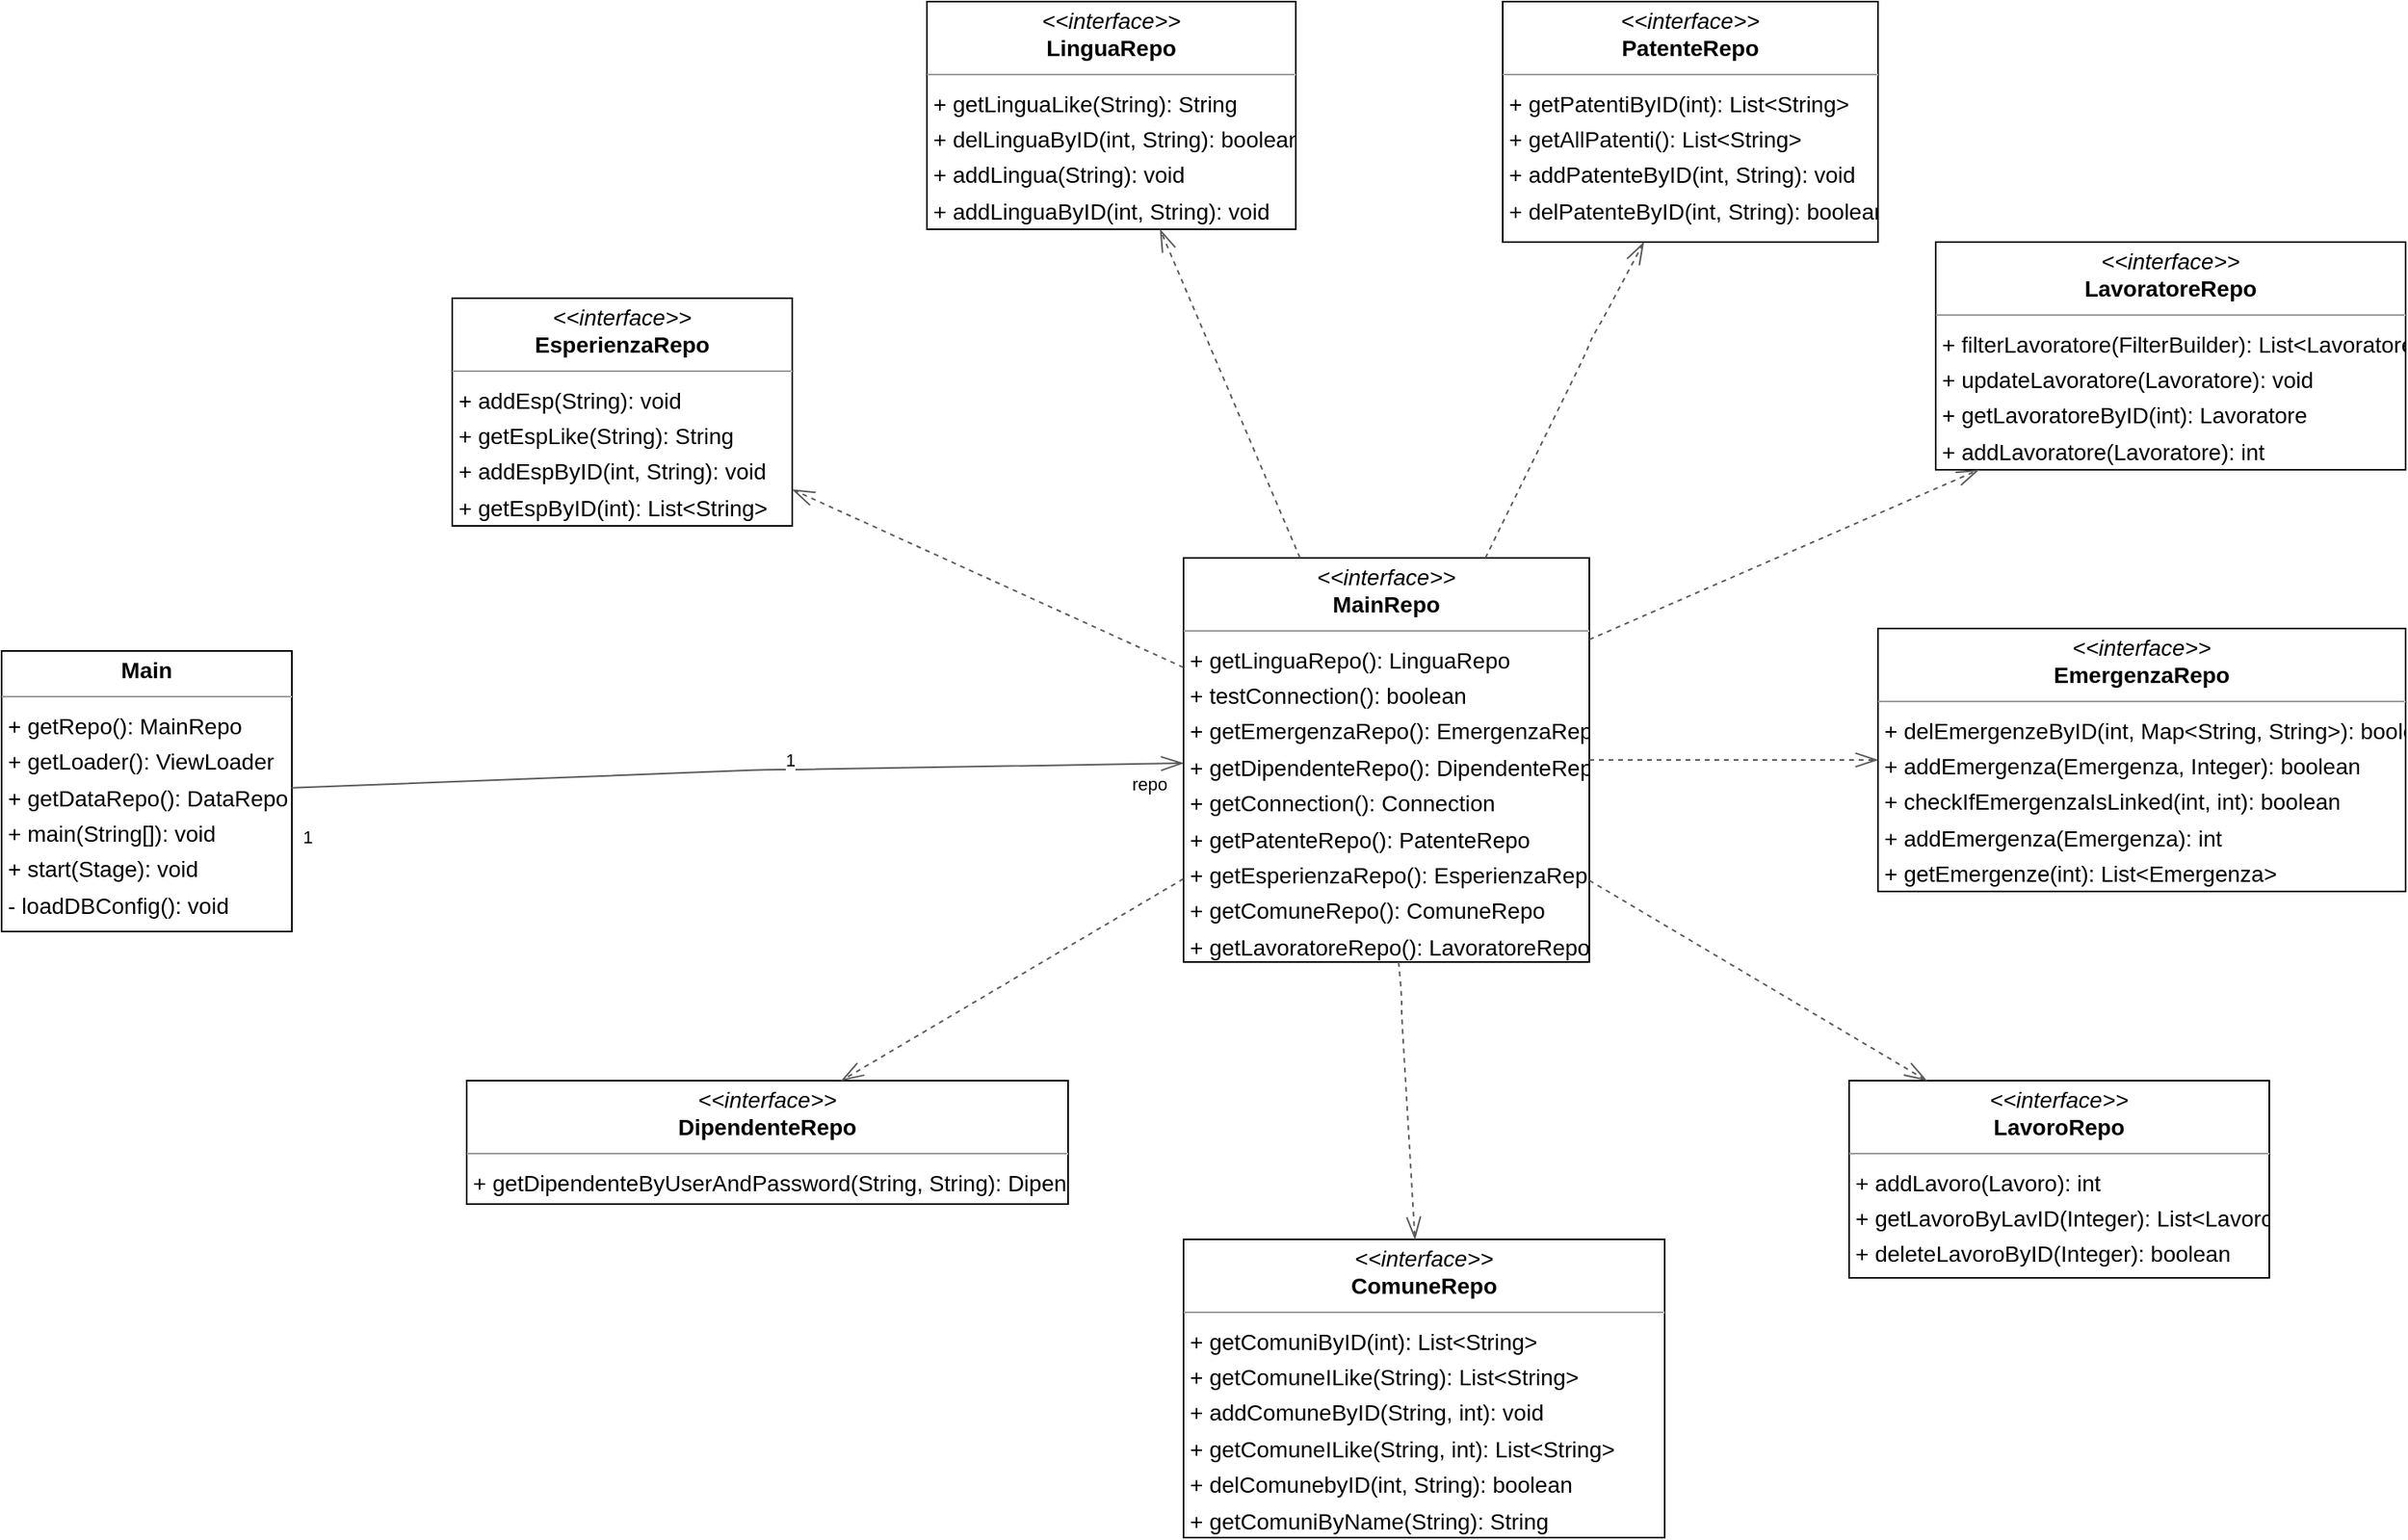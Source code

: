 <mxfile version="18.1.3"><diagram id="scVMbam9_iBP-ZLPpU_f" name="Page-1"><mxGraphModel dx="1268" dy="868" grid="1" gridSize="10" guides="1" tooltips="1" connect="1" arrows="1" fold="1" page="0" pageScale="1" pageWidth="850" pageHeight="1100" background="none" math="0" shadow="0"><root><mxCell id="0"/><mxCell id="1" parent="0"/><mxCell id="node0" value="&lt;p style=&quot;margin:0px;margin-top:4px;text-align:center;&quot;&gt;&lt;i&gt;&amp;lt;&amp;lt;interface&amp;gt;&amp;gt;&lt;/i&gt;&lt;br/&gt;&lt;b&gt;ComuneRepo&lt;/b&gt;&lt;/p&gt;&lt;hr size=&quot;1&quot;/&gt;&lt;p style=&quot;margin:0 0 0 4px;line-height:1.6;&quot;&gt;+ getComuniByID(int): List&amp;lt;String&amp;gt;&lt;br/&gt;+ getComuneILike(String): List&amp;lt;String&amp;gt;&lt;br/&gt;+ addComuneByID(String, int): void&lt;br/&gt;+ getComuneILike(String, int): List&amp;lt;String&amp;gt;&lt;br/&gt;+ delComunebyID(int, String): boolean&lt;br/&gt;+ getComuniByName(String): String&lt;br/&gt;+ getAllComuni(PreparedStatement): List&amp;lt;String&amp;gt;&lt;/p&gt;" style="verticalAlign=top;align=left;overflow=fill;fontSize=14;fontFamily=Helvetica;html=1;rounded=0;shadow=0;comic=0;labelBackgroundColor=none;strokeWidth=1;" parent="1" vertex="1"><mxGeometry x="446" y="622" width="300" height="186" as="geometry"/></mxCell><mxCell id="node2" value="&lt;p style=&quot;margin:0px;margin-top:4px;text-align:center;&quot;&gt;&lt;i&gt;&amp;lt;&amp;lt;interface&amp;gt;&amp;gt;&lt;/i&gt;&lt;br/&gt;&lt;b&gt;DipendenteRepo&lt;/b&gt;&lt;/p&gt;&lt;hr size=&quot;1&quot;/&gt;&lt;p style=&quot;margin:0 0 0 4px;line-height:1.6;&quot;&gt;+ getDipendenteByUserAndPassword(String, String): Dipendente&lt;/p&gt;" style="verticalAlign=top;align=left;overflow=fill;fontSize=14;fontFamily=Helvetica;html=1;rounded=0;shadow=0;comic=0;labelBackgroundColor=none;strokeWidth=1;" parent="1" vertex="1"><mxGeometry x="-1" y="523" width="375" height="77" as="geometry"/></mxCell><mxCell id="node4" value="&lt;p style=&quot;margin:0px;margin-top:4px;text-align:center;&quot;&gt;&lt;i&gt;&amp;lt;&amp;lt;interface&amp;gt;&amp;gt;&lt;/i&gt;&lt;br/&gt;&lt;b&gt;EmergenzaRepo&lt;/b&gt;&lt;/p&gt;&lt;hr size=&quot;1&quot;/&gt;&lt;p style=&quot;margin:0 0 0 4px;line-height:1.6;&quot;&gt;+ delEmergenzeByID(int, Map&amp;lt;String, String&amp;gt;): boolean&lt;br/&gt;+ addEmergenza(Emergenza, Integer): boolean&lt;br/&gt;+ checkIfEmergenzaIsLinked(int, int): boolean&lt;br/&gt;+ addEmergenza(Emergenza): int&lt;br/&gt;+ getEmergenze(int): List&amp;lt;Emergenza&amp;gt;&lt;br/&gt;+ getEmergenzeIDByValues(Map&amp;lt;String, String&amp;gt;): int&lt;/p&gt;" style="verticalAlign=top;align=left;overflow=fill;fontSize=14;fontFamily=Helvetica;html=1;rounded=0;shadow=0;comic=0;labelBackgroundColor=none;strokeWidth=1;" parent="1" vertex="1"><mxGeometry x="879" y="241" width="329" height="164" as="geometry"/></mxCell><mxCell id="node5" value="&lt;p style=&quot;margin:0px;margin-top:4px;text-align:center;&quot;&gt;&lt;i&gt;&amp;lt;&amp;lt;interface&amp;gt;&amp;gt;&lt;/i&gt;&lt;br/&gt;&lt;b&gt;EsperienzaRepo&lt;/b&gt;&lt;/p&gt;&lt;hr size=&quot;1&quot;/&gt;&lt;p style=&quot;margin:0 0 0 4px;line-height:1.6;&quot;&gt;+ addEsp(String): void&lt;br/&gt;+ getEspLike(String): String&lt;br/&gt;+ addEspByID(int, String): void&lt;br/&gt;+ getEspByID(int): List&amp;lt;String&amp;gt;&lt;br/&gt;+ delEspByID(int, String): boolean&lt;/p&gt;" style="verticalAlign=top;align=left;overflow=fill;fontSize=14;fontFamily=Helvetica;html=1;rounded=0;shadow=0;comic=0;labelBackgroundColor=none;strokeWidth=1;" parent="1" vertex="1"><mxGeometry x="-10" y="35" width="212" height="142" as="geometry"/></mxCell><mxCell id="node8" value="&lt;p style=&quot;margin:0px;margin-top:4px;text-align:center;&quot;&gt;&lt;i&gt;&amp;lt;&amp;lt;interface&amp;gt;&amp;gt;&lt;/i&gt;&lt;br/&gt;&lt;b&gt;LavoratoreRepo&lt;/b&gt;&lt;/p&gt;&lt;hr size=&quot;1&quot;/&gt;&lt;p style=&quot;margin:0 0 0 4px;line-height:1.6;&quot;&gt;+ filterLavoratore(FilterBuilder): List&amp;lt;Lavoratore&amp;gt;&lt;br/&gt;+ updateLavoratore(Lavoratore): void&lt;br/&gt;+ getLavoratoreByID(int): Lavoratore&lt;br/&gt;+ addLavoratore(Lavoratore): int&lt;br/&gt;+ delLavoratore(int): boolean&lt;/p&gt;" style="verticalAlign=top;align=left;overflow=fill;fontSize=14;fontFamily=Helvetica;html=1;rounded=0;shadow=0;comic=0;labelBackgroundColor=none;strokeWidth=1;" parent="1" vertex="1"><mxGeometry x="915" width="293" height="142" as="geometry"/></mxCell><mxCell id="node1" value="&lt;p style=&quot;margin:0px;margin-top:4px;text-align:center;&quot;&gt;&lt;i&gt;&amp;lt;&amp;lt;interface&amp;gt;&amp;gt;&lt;/i&gt;&lt;br/&gt;&lt;b&gt;LavoroRepo&lt;/b&gt;&lt;/p&gt;&lt;hr size=&quot;1&quot;/&gt;&lt;p style=&quot;margin:0 0 0 4px;line-height:1.6;&quot;&gt;+ addLavoro(Lavoro): int&lt;br/&gt;+ getLavoroByLavID(Integer): List&amp;lt;Lavoro&amp;gt;&lt;br/&gt;+ deleteLavoroByID(Integer): boolean&lt;/p&gt;" style="verticalAlign=top;align=left;overflow=fill;fontSize=14;fontFamily=Helvetica;html=1;rounded=0;shadow=0;comic=0;labelBackgroundColor=none;strokeWidth=1;" parent="1" vertex="1"><mxGeometry x="861" y="523" width="262" height="123" as="geometry"/></mxCell><mxCell id="node7" value="&lt;p style=&quot;margin:0px;margin-top:4px;text-align:center;&quot;&gt;&lt;i&gt;&amp;lt;&amp;lt;interface&amp;gt;&amp;gt;&lt;/i&gt;&lt;br/&gt;&lt;b&gt;LinguaRepo&lt;/b&gt;&lt;/p&gt;&lt;hr size=&quot;1&quot;/&gt;&lt;p style=&quot;margin:0 0 0 4px;line-height:1.6;&quot;&gt;+ getLinguaLike(String): String&lt;br/&gt;+ delLinguaByID(int, String): boolean&lt;br/&gt;+ addLingua(String): void&lt;br/&gt;+ addLinguaByID(int, String): void&lt;br/&gt;+ getLingueByID(int): List&amp;lt;String&amp;gt;&lt;/p&gt;" style="verticalAlign=top;align=left;overflow=fill;fontSize=14;fontFamily=Helvetica;html=1;rounded=0;shadow=0;comic=0;labelBackgroundColor=none;strokeWidth=1;" parent="1" vertex="1"><mxGeometry x="286" y="-150" width="230" height="142" as="geometry"/></mxCell><mxCell id="node9" value="&lt;p style=&quot;margin:0px;margin-top:4px;text-align:center;&quot;&gt;&lt;b&gt;Main&lt;/b&gt;&lt;/p&gt;&lt;hr size=&quot;1&quot;/&gt;&lt;p style=&quot;margin:0 0 0 4px;line-height:1.6;&quot;&gt;+ getRepo(): MainRepo&lt;br/&gt;+ getLoader(): ViewLoader&lt;br/&gt;+ getDataRepo(): DataRepo&lt;br/&gt;+ main(String[]): void&lt;br/&gt;+ start(Stage): void&lt;br/&gt;- loadDBConfig(): void&lt;/p&gt;" style="verticalAlign=top;align=left;overflow=fill;fontSize=14;fontFamily=Helvetica;html=1;rounded=0;shadow=0;comic=0;labelBackgroundColor=none;strokeWidth=1;" parent="1" vertex="1"><mxGeometry x="-291" y="255" width="181" height="175" as="geometry"/></mxCell><mxCell id="node6" value="&lt;p style=&quot;margin:0px;margin-top:4px;text-align:center;&quot;&gt;&lt;i&gt;&amp;lt;&amp;lt;interface&amp;gt;&amp;gt;&lt;/i&gt;&lt;br/&gt;&lt;b&gt;MainRepo&lt;/b&gt;&lt;/p&gt;&lt;hr size=&quot;1&quot;/&gt;&lt;p style=&quot;margin:0 0 0 4px;line-height:1.6;&quot;&gt;+ getLinguaRepo(): LinguaRepo&lt;br/&gt;+ testConnection(): boolean&lt;br/&gt;+ getEmergenzaRepo(): EmergenzaRepo&lt;br/&gt;+ getDipendenteRepo(): DipendenteRepo&lt;br/&gt;+ getConnection(): Connection&lt;br/&gt;+ getPatenteRepo(): PatenteRepo&lt;br/&gt;+ getEsperienzaRepo(): EsperienzaRepo&lt;br/&gt;+ getComuneRepo(): ComuneRepo&lt;br/&gt;+ getLavoratoreRepo(): LavoratoreRepo&lt;br/&gt;+ getLavoroRepo(): LavoroRepo&lt;/p&gt;" style="verticalAlign=top;align=left;overflow=fill;fontSize=14;fontFamily=Helvetica;html=1;rounded=0;shadow=0;comic=0;labelBackgroundColor=none;strokeWidth=1;" parent="1" vertex="1"><mxGeometry x="446" y="197" width="253" height="252" as="geometry"/></mxCell><mxCell id="node3" value="&lt;p style=&quot;margin:0px;margin-top:4px;text-align:center;&quot;&gt;&lt;i&gt;&amp;lt;&amp;lt;interface&amp;gt;&amp;gt;&lt;/i&gt;&lt;br/&gt;&lt;b&gt;PatenteRepo&lt;/b&gt;&lt;/p&gt;&lt;hr size=&quot;1&quot;/&gt;&lt;p style=&quot;margin:0 0 0 4px;line-height:1.6;&quot;&gt;+ getPatentiByID(int): List&amp;lt;String&amp;gt;&lt;br/&gt;+ getAllPatenti(): List&amp;lt;String&amp;gt;&lt;br/&gt;+ addPatenteByID(int, String): void&lt;br/&gt;+ delPatenteByID(int, String): boolean&lt;/p&gt;" style="verticalAlign=top;align=left;overflow=fill;fontSize=14;fontFamily=Helvetica;html=1;rounded=0;shadow=0;comic=0;labelBackgroundColor=none;strokeWidth=1;" parent="1" vertex="1"><mxGeometry x="645" y="-150" width="234" height="150" as="geometry"/></mxCell><mxCell id="edge8" value="" style="html=1;rounded=1;;dashed=0;startArrow=diamondThinstartSize=12;endArrow=openThin;endSize=12;strokeColor=#595959;exitX=1.000;exitY=0.488;exitDx=0;exitDy=0;entryX=0.000;entryY=0.508;entryDx=0;entryDy=0;" parent="1" source="node9" target="node6" edge="1"><mxGeometry width="50" height="50" relative="1" as="geometry"><Array as="points"><mxPoint x="186" y="329"/><mxPoint x="202" y="329"/></Array></mxGeometry></mxCell><mxCell id="label48" value="1" style="edgeLabel;resizable=0;html=1;align=left;verticalAlign=top;strokeColor=default;" parent="edge8" vertex="1" connectable="0"><mxGeometry x="-105" y="358" as="geometry"/></mxCell><mxCell id="label52" value="1" style="edgeLabel;resizable=0;html=1;align=left;verticalAlign=top;strokeColor=default;" parent="edge8" vertex="1" connectable="0"><mxGeometry x="196" y="310" as="geometry"/></mxCell><mxCell id="label53" value="repo" style="edgeLabel;resizable=0;html=1;align=left;verticalAlign=top;strokeColor=default;" parent="edge8" vertex="1" connectable="0"><mxGeometry x="412" y="325" as="geometry"/></mxCell><mxCell id="edge3" value="" style="html=1;rounded=1;;dashed=1;startArrow=none;endArrow=openThin;endSize=12;strokeColor=#595959;exitX=0.530;exitY=1.000;exitDx=0;exitDy=0;entryX=0.481;entryY=0.000;entryDx=0;entryDy=0;" parent="1" source="node6" target="node0" edge="1"><mxGeometry width="50" height="50" relative="1" as="geometry"><Array as="points"><mxPoint x="582" y="470"/><mxPoint x="582" y="482"/></Array></mxGeometry></mxCell><mxCell id="edge2" value="" style="html=1;rounded=1;;dashed=1;startArrow=none;endArrow=openThin;endSize=12;strokeColor=#595959;exitX=0.000;exitY=0.794;exitDx=0;exitDy=0;entryX=0.623;entryY=0.000;entryDx=0;entryDy=0;" parent="1" source="node6" target="node2" edge="1"><mxGeometry width="50" height="50" relative="1" as="geometry"><Array as="points"/></mxGeometry></mxCell><mxCell id="edge6" value="" style="html=1;rounded=1;;dashed=1;startArrow=none;endArrow=openThin;endSize=12;strokeColor=#595959;exitX=1.000;exitY=0.500;exitDx=0;exitDy=0;entryX=0.000;entryY=0.500;entryDx=0;entryDy=0;" parent="1" source="node6" target="node4" edge="1"><mxGeometry width="50" height="50" relative="1" as="geometry"><Array as="points"/></mxGeometry></mxCell><mxCell id="edge7" value="" style="html=1;rounded=1;;dashed=1;startArrow=none;endArrow=openThin;endSize=12;strokeColor=#595959;exitX=0.000;exitY=0.271;exitDx=0;exitDy=0;entryX=1.000;entryY=0.840;entryDx=0;entryDy=0;" parent="1" source="node6" target="node5" edge="1"><mxGeometry width="50" height="50" relative="1" as="geometry"><Array as="points"/></mxGeometry></mxCell><mxCell id="edge1" value="" style="html=1;rounded=1;;dashed=1;startArrow=none;endArrow=openThin;endSize=12;strokeColor=#595959;exitX=1.000;exitY=0.202;exitDx=0;exitDy=0;entryX=0.092;entryY=1.000;entryDx=0;entryDy=0;" parent="1" source="node6" target="node8" edge="1"><mxGeometry width="50" height="50" relative="1" as="geometry"><Array as="points"/></mxGeometry></mxCell><mxCell id="edge4" value="" style="html=1;rounded=1;;dashed=1;startArrow=none;endArrow=openThin;endSize=12;strokeColor=#595959;exitX=1.000;exitY=0.798;exitDx=0;exitDy=0;entryX=0.185;entryY=0.000;entryDx=0;entryDy=0;" parent="1" source="node6" target="node1" edge="1"><mxGeometry width="50" height="50" relative="1" as="geometry"><Array as="points"/></mxGeometry></mxCell><mxCell id="edge0" value="" style="html=1;rounded=1;;dashed=1;startArrow=none;endArrow=openThin;endSize=12;strokeColor=#595959;exitX=0.287;exitY=0.000;exitDx=0;exitDy=0;entryX=0.632;entryY=1.000;entryDx=0;entryDy=0;" parent="1" source="node6" target="node7" edge="1"><mxGeometry width="50" height="50" relative="1" as="geometry"><Array as="points"/></mxGeometry></mxCell><mxCell id="edge5" value="" style="html=1;rounded=1;;dashed=1;startArrow=none;endArrow=openThin;endSize=12;strokeColor=#595959;exitX=0.744;exitY=0.000;exitDx=0;exitDy=0;entryX=0.376;entryY=1.000;entryDx=0;entryDy=0;" parent="1" source="node6" target="node3" edge="1"><mxGeometry width="50" height="50" relative="1" as="geometry"><Array as="points"><mxPoint x="696" y="71"/><mxPoint x="701" y="59"/><mxPoint x="708" y="47"/></Array></mxGeometry></mxCell></root></mxGraphModel></diagram></mxfile>